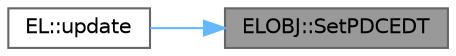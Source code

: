 digraph "ELOBJ::SetPDCEDT"
{
 // LATEX_PDF_SIZE
  bgcolor="transparent";
  edge [fontname=Helvetica,fontsize=10,labelfontname=Helvetica,labelfontsize=10];
  node [fontname=Helvetica,fontsize=10,shape=box,height=0.2,width=0.4];
  rankdir="RL";
  Node1 [label="ELOBJ::SetPDCEDT",height=0.2,width=0.4,color="gray40", fillcolor="grey60", style="filled", fontcolor="black",tooltip=" "];
  Node1 -> Node2 [dir="back",color="steelblue1",style="solid"];
  Node2 [label="EL::update",height=0.2,width=0.4,color="grey40", fillcolor="white", style="filled",URL="$class_e_l.html#a0f235980e2cdae6da6ca84c8098d49cb",tooltip=" "];
}
